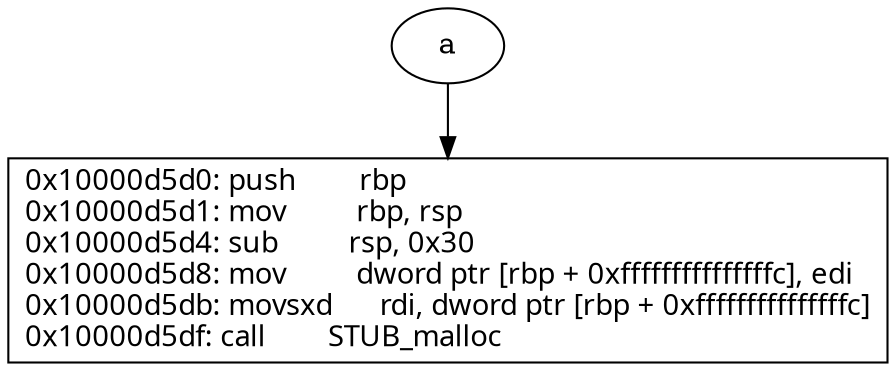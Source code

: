 digraph test123 {
  a -> "0x10000d5d0";
  "0x10000d5d0" [shape=box,label="0x10000d5d0: push        rbp\l0x10000d5d1: mov         rbp, rsp\l0x10000d5d4: sub         rsp, 0x30\l0x10000d5d8: mov         dword ptr [rbp + 0xfffffffffffffffc], edi\l0x10000d5db: movsxd      rdi, dword ptr [rbp + 0xfffffffffffffffc]\l0x10000d5df: call        STUB_malloc\l",fontname="menlo"];
}
       